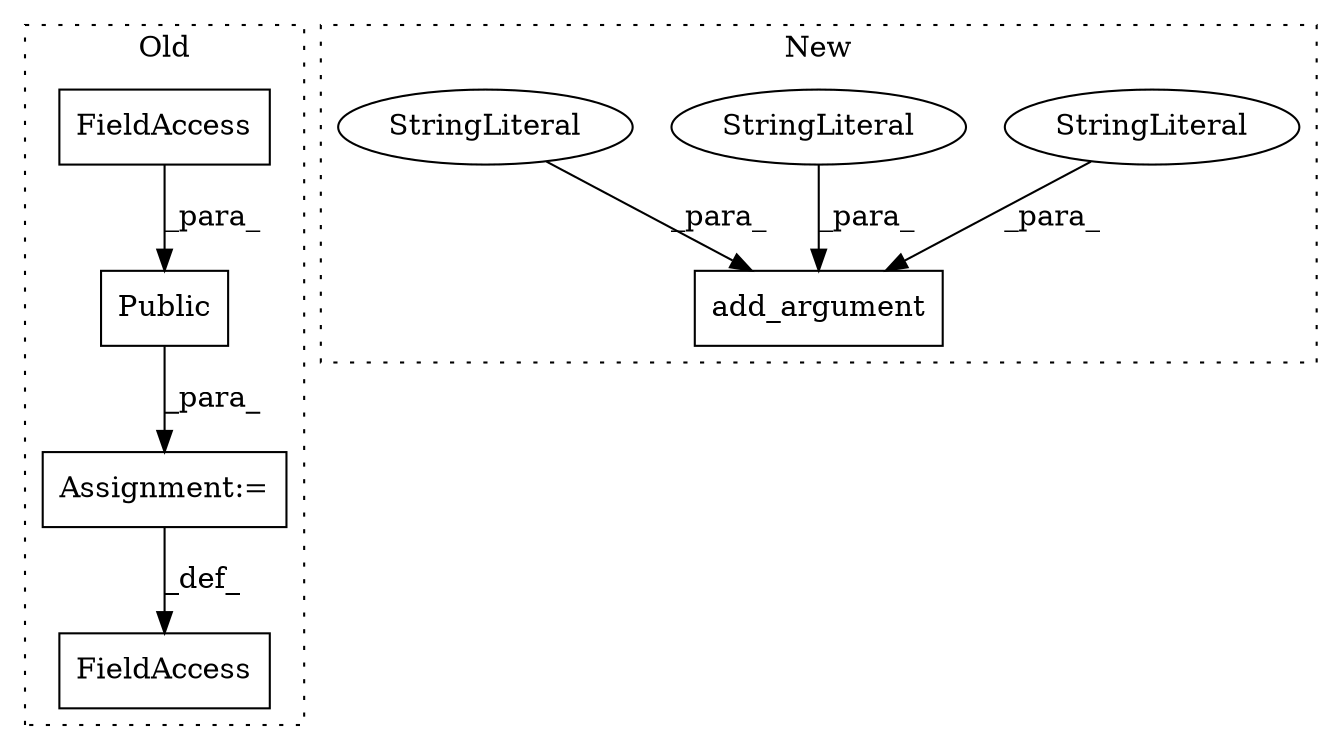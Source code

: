 digraph G {
subgraph cluster0 {
1 [label="Public" a="32" s="15106,15135" l="7,1" shape="box"];
3 [label="FieldAccess" a="22" s="15093" l="12" shape="box"];
4 [label="FieldAccess" a="22" s="15113" l="22" shape="box"];
5 [label="Assignment:=" a="7" s="15105" l="1" shape="box"];
label = "Old";
style="dotted";
}
subgraph cluster1 {
2 [label="add_argument" a="32" s="17022,17179" l="13,1" shape="box"];
6 [label="StringLiteral" a="45" s="17040" l="14" shape="ellipse"];
7 [label="StringLiteral" a="45" s="17035" l="4" shape="ellipse"];
8 [label="StringLiteral" a="45" s="17070" l="109" shape="ellipse"];
label = "New";
style="dotted";
}
1 -> 5 [label="_para_"];
4 -> 1 [label="_para_"];
5 -> 3 [label="_def_"];
6 -> 2 [label="_para_"];
7 -> 2 [label="_para_"];
8 -> 2 [label="_para_"];
}